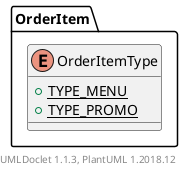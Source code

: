 @startuml

    enum OrderItem.OrderItemType {
        {static} +TYPE_MENU
        {static} +TYPE_PROMO
    }


    center footer UMLDoclet 1.1.3, PlantUML 1.2018.12
@enduml
